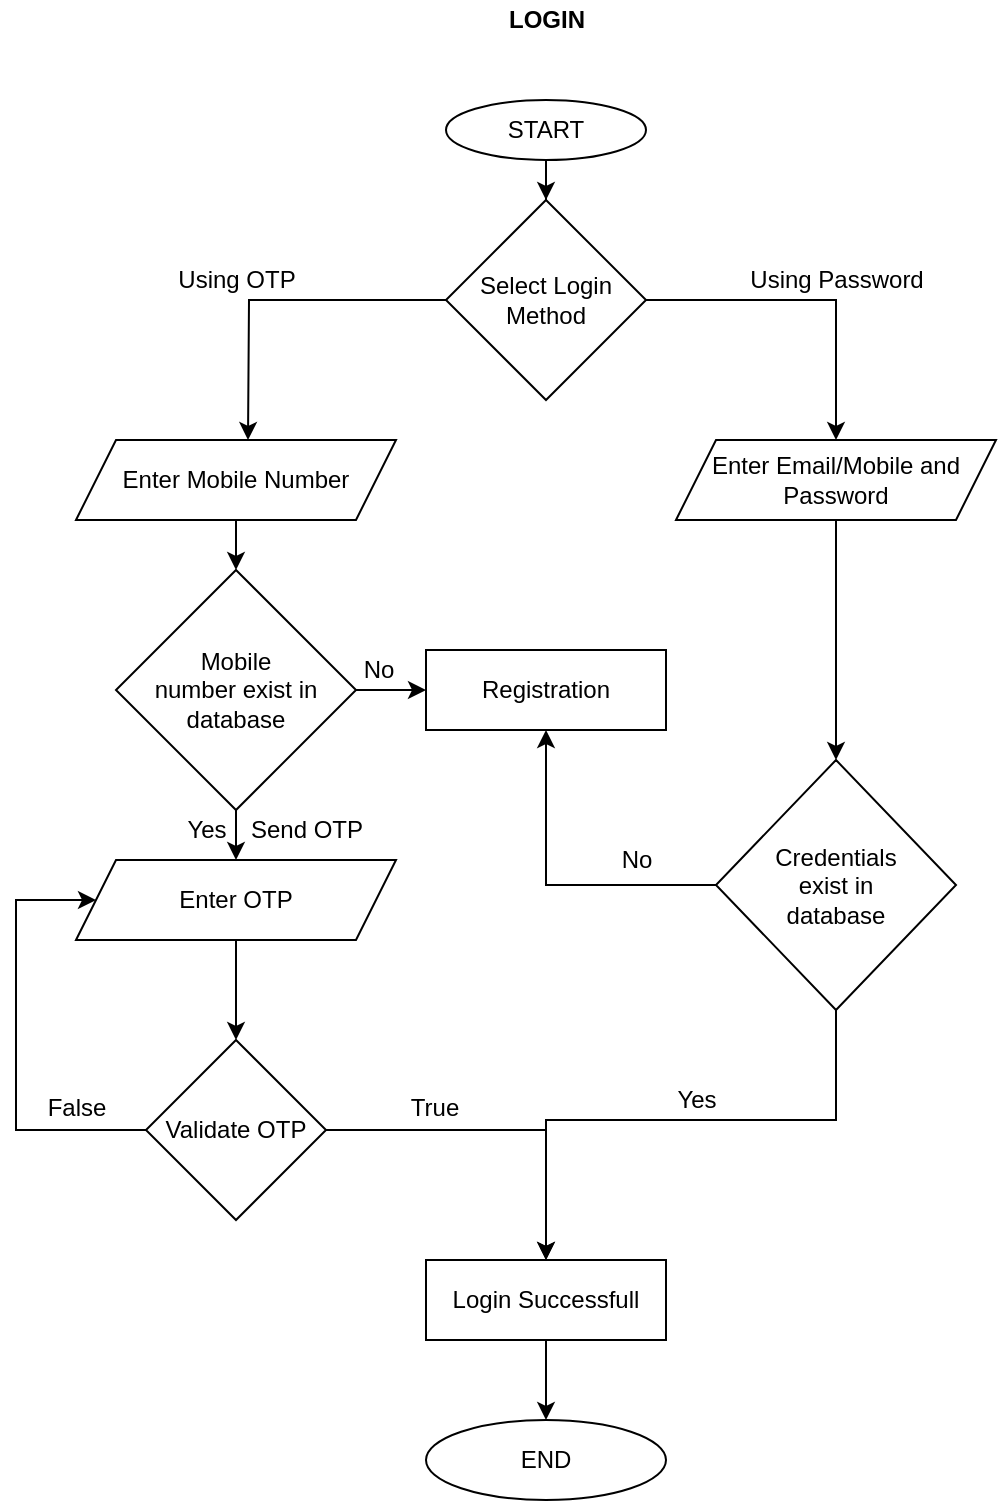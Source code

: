 <mxfile version="14.8.1" type="github">
  <diagram name="Page-1" id="9f46799a-70d6-7492-0946-bef42562c5a5">
    <mxGraphModel dx="923" dy="375" grid="1" gridSize="10" guides="1" tooltips="1" connect="1" arrows="1" fold="1" page="1" pageScale="1" pageWidth="1100" pageHeight="850" background="none" math="0" shadow="0">
      <root>
        <mxCell id="0" />
        <mxCell id="1" parent="0" />
        <mxCell id="yaqRNdVOU31ufmRYn4F9-18" style="edgeStyle=orthogonalEdgeStyle;rounded=0;orthogonalLoop=1;jettySize=auto;html=1;" edge="1" parent="1" source="yaqRNdVOU31ufmRYn4F9-2">
          <mxGeometry relative="1" as="geometry">
            <mxPoint x="276" y="240" as="targetPoint" />
          </mxGeometry>
        </mxCell>
        <mxCell id="yaqRNdVOU31ufmRYn4F9-19" style="edgeStyle=orthogonalEdgeStyle;rounded=0;orthogonalLoop=1;jettySize=auto;html=1;" edge="1" parent="1" source="yaqRNdVOU31ufmRYn4F9-2" target="yaqRNdVOU31ufmRYn4F9-13">
          <mxGeometry relative="1" as="geometry" />
        </mxCell>
        <mxCell id="yaqRNdVOU31ufmRYn4F9-2" value="Select Login Method" style="rhombus;whiteSpace=wrap;html=1;" vertex="1" parent="1">
          <mxGeometry x="375" y="120" width="100" height="100" as="geometry" />
        </mxCell>
        <mxCell id="yaqRNdVOU31ufmRYn4F9-3" value="LOGIN" style="text;html=1;align=center;verticalAlign=middle;resizable=0;points=[];autosize=1;strokeColor=none;fontStyle=1" vertex="1" parent="1">
          <mxGeometry x="400" y="20" width="50" height="20" as="geometry" />
        </mxCell>
        <mxCell id="yaqRNdVOU31ufmRYn4F9-31" style="edgeStyle=orthogonalEdgeStyle;rounded=0;orthogonalLoop=1;jettySize=auto;html=1;exitX=0.5;exitY=1;exitDx=0;exitDy=0;" edge="1" parent="1" source="yaqRNdVOU31ufmRYn4F9-6" target="yaqRNdVOU31ufmRYn4F9-16">
          <mxGeometry relative="1" as="geometry">
            <Array as="points">
              <mxPoint x="570" y="580" />
              <mxPoint x="425" y="580" />
            </Array>
          </mxGeometry>
        </mxCell>
        <mxCell id="yaqRNdVOU31ufmRYn4F9-33" style="edgeStyle=orthogonalEdgeStyle;rounded=0;orthogonalLoop=1;jettySize=auto;html=1;" edge="1" parent="1" source="yaqRNdVOU31ufmRYn4F9-6" target="yaqRNdVOU31ufmRYn4F9-29">
          <mxGeometry relative="1" as="geometry" />
        </mxCell>
        <mxCell id="yaqRNdVOU31ufmRYn4F9-6" value="Credentials&lt;br&gt;exist in&lt;br&gt;database" style="rhombus;whiteSpace=wrap;html=1;" vertex="1" parent="1">
          <mxGeometry x="510" y="400" width="120" height="125" as="geometry" />
        </mxCell>
        <mxCell id="yaqRNdVOU31ufmRYn4F9-21" style="edgeStyle=orthogonalEdgeStyle;rounded=0;orthogonalLoop=1;jettySize=auto;html=1;entryX=0.5;entryY=0;entryDx=0;entryDy=0;" edge="1" parent="1" source="yaqRNdVOU31ufmRYn4F9-9" target="yaqRNdVOU31ufmRYn4F9-14">
          <mxGeometry relative="1" as="geometry" />
        </mxCell>
        <mxCell id="yaqRNdVOU31ufmRYn4F9-32" style="edgeStyle=orthogonalEdgeStyle;rounded=0;orthogonalLoop=1;jettySize=auto;html=1;entryX=0;entryY=0.5;entryDx=0;entryDy=0;" edge="1" parent="1" source="yaqRNdVOU31ufmRYn4F9-9" target="yaqRNdVOU31ufmRYn4F9-29">
          <mxGeometry relative="1" as="geometry" />
        </mxCell>
        <mxCell id="yaqRNdVOU31ufmRYn4F9-9" value="Mobile&lt;br&gt;number exist in&lt;br&gt;database" style="rhombus;whiteSpace=wrap;html=1;" vertex="1" parent="1">
          <mxGeometry x="210" y="305" width="120" height="120" as="geometry" />
        </mxCell>
        <mxCell id="yaqRNdVOU31ufmRYn4F9-45" style="edgeStyle=orthogonalEdgeStyle;rounded=0;orthogonalLoop=1;jettySize=auto;html=1;entryX=0.5;entryY=0;entryDx=0;entryDy=0;" edge="1" parent="1" source="yaqRNdVOU31ufmRYn4F9-10" target="yaqRNdVOU31ufmRYn4F9-2">
          <mxGeometry relative="1" as="geometry" />
        </mxCell>
        <mxCell id="yaqRNdVOU31ufmRYn4F9-10" value="START" style="ellipse;whiteSpace=wrap;html=1;" vertex="1" parent="1">
          <mxGeometry x="375" y="70" width="100" height="30" as="geometry" />
        </mxCell>
        <mxCell id="yaqRNdVOU31ufmRYn4F9-20" style="edgeStyle=orthogonalEdgeStyle;rounded=0;orthogonalLoop=1;jettySize=auto;html=1;entryX=0.5;entryY=0;entryDx=0;entryDy=0;" edge="1" parent="1" source="yaqRNdVOU31ufmRYn4F9-12" target="yaqRNdVOU31ufmRYn4F9-9">
          <mxGeometry relative="1" as="geometry" />
        </mxCell>
        <mxCell id="yaqRNdVOU31ufmRYn4F9-12" value="&lt;span&gt;Enter Mobile Number&lt;/span&gt;" style="shape=parallelogram;perimeter=parallelogramPerimeter;whiteSpace=wrap;html=1;fixedSize=1;" vertex="1" parent="1">
          <mxGeometry x="190" y="240" width="160" height="40" as="geometry" />
        </mxCell>
        <mxCell id="yaqRNdVOU31ufmRYn4F9-22" style="edgeStyle=orthogonalEdgeStyle;rounded=0;orthogonalLoop=1;jettySize=auto;html=1;entryX=0.5;entryY=0;entryDx=0;entryDy=0;" edge="1" parent="1" source="yaqRNdVOU31ufmRYn4F9-13" target="yaqRNdVOU31ufmRYn4F9-6">
          <mxGeometry relative="1" as="geometry" />
        </mxCell>
        <mxCell id="yaqRNdVOU31ufmRYn4F9-13" value="&lt;span&gt;Enter Email/Mobile and Password&lt;/span&gt;" style="shape=parallelogram;perimeter=parallelogramPerimeter;whiteSpace=wrap;html=1;fixedSize=1;" vertex="1" parent="1">
          <mxGeometry x="490" y="240" width="160" height="40" as="geometry" />
        </mxCell>
        <mxCell id="yaqRNdVOU31ufmRYn4F9-25" style="edgeStyle=orthogonalEdgeStyle;rounded=0;orthogonalLoop=1;jettySize=auto;html=1;entryX=0.5;entryY=0;entryDx=0;entryDy=0;" edge="1" parent="1" source="yaqRNdVOU31ufmRYn4F9-14" target="yaqRNdVOU31ufmRYn4F9-15">
          <mxGeometry relative="1" as="geometry" />
        </mxCell>
        <mxCell id="yaqRNdVOU31ufmRYn4F9-14" value="&lt;span&gt;Enter OTP&lt;/span&gt;" style="shape=parallelogram;perimeter=parallelogramPerimeter;whiteSpace=wrap;html=1;fixedSize=1;" vertex="1" parent="1">
          <mxGeometry x="190" y="450" width="160" height="40" as="geometry" />
        </mxCell>
        <mxCell id="yaqRNdVOU31ufmRYn4F9-24" style="edgeStyle=orthogonalEdgeStyle;rounded=0;orthogonalLoop=1;jettySize=auto;html=1;" edge="1" parent="1" source="yaqRNdVOU31ufmRYn4F9-15" target="yaqRNdVOU31ufmRYn4F9-16">
          <mxGeometry relative="1" as="geometry">
            <Array as="points">
              <mxPoint x="425" y="585" />
            </Array>
          </mxGeometry>
        </mxCell>
        <mxCell id="yaqRNdVOU31ufmRYn4F9-39" style="edgeStyle=orthogonalEdgeStyle;rounded=0;orthogonalLoop=1;jettySize=auto;html=1;entryX=0;entryY=0.5;entryDx=0;entryDy=0;" edge="1" parent="1" source="yaqRNdVOU31ufmRYn4F9-15" target="yaqRNdVOU31ufmRYn4F9-14">
          <mxGeometry relative="1" as="geometry">
            <Array as="points">
              <mxPoint x="160" y="585" />
              <mxPoint x="160" y="470" />
            </Array>
          </mxGeometry>
        </mxCell>
        <mxCell id="yaqRNdVOU31ufmRYn4F9-15" value="Validate OTP" style="rhombus;whiteSpace=wrap;html=1;" vertex="1" parent="1">
          <mxGeometry x="225" y="540" width="90" height="90" as="geometry" />
        </mxCell>
        <mxCell id="yaqRNdVOU31ufmRYn4F9-44" style="edgeStyle=orthogonalEdgeStyle;rounded=0;orthogonalLoop=1;jettySize=auto;html=1;entryX=0.5;entryY=0;entryDx=0;entryDy=0;" edge="1" parent="1" source="yaqRNdVOU31ufmRYn4F9-16" target="yaqRNdVOU31ufmRYn4F9-43">
          <mxGeometry relative="1" as="geometry" />
        </mxCell>
        <mxCell id="yaqRNdVOU31ufmRYn4F9-16" value="Login Successfull" style="whiteSpace=wrap;html=1;" vertex="1" parent="1">
          <mxGeometry x="365" y="650" width="120" height="40" as="geometry" />
        </mxCell>
        <mxCell id="yaqRNdVOU31ufmRYn4F9-26" value="Using OTP" style="text;html=1;align=center;verticalAlign=middle;resizable=0;points=[];autosize=1;strokeColor=none;" vertex="1" parent="1">
          <mxGeometry x="235" y="150" width="70" height="20" as="geometry" />
        </mxCell>
        <mxCell id="yaqRNdVOU31ufmRYn4F9-27" value="Using Password" style="text;html=1;align=center;verticalAlign=middle;resizable=0;points=[];autosize=1;strokeColor=none;" vertex="1" parent="1">
          <mxGeometry x="520" y="150" width="100" height="20" as="geometry" />
        </mxCell>
        <mxCell id="yaqRNdVOU31ufmRYn4F9-29" value="Registration" style="whiteSpace=wrap;html=1;" vertex="1" parent="1">
          <mxGeometry x="365" y="345" width="120" height="40" as="geometry" />
        </mxCell>
        <mxCell id="yaqRNdVOU31ufmRYn4F9-34" value="No" style="text;html=1;align=center;verticalAlign=middle;resizable=0;points=[];autosize=1;strokeColor=none;" vertex="1" parent="1">
          <mxGeometry x="326" y="345" width="30" height="20" as="geometry" />
        </mxCell>
        <mxCell id="yaqRNdVOU31ufmRYn4F9-35" value="No" style="text;html=1;align=center;verticalAlign=middle;resizable=0;points=[];autosize=1;strokeColor=none;" vertex="1" parent="1">
          <mxGeometry x="455" y="440" width="30" height="20" as="geometry" />
        </mxCell>
        <mxCell id="yaqRNdVOU31ufmRYn4F9-36" value="True" style="text;html=1;align=center;verticalAlign=middle;resizable=0;points=[];autosize=1;strokeColor=none;" vertex="1" parent="1">
          <mxGeometry x="349" y="564" width="40" height="20" as="geometry" />
        </mxCell>
        <mxCell id="yaqRNdVOU31ufmRYn4F9-37" value="Yes" style="text;html=1;align=center;verticalAlign=middle;resizable=0;points=[];autosize=1;strokeColor=none;" vertex="1" parent="1">
          <mxGeometry x="480" y="560" width="40" height="20" as="geometry" />
        </mxCell>
        <mxCell id="yaqRNdVOU31ufmRYn4F9-40" value="False" style="text;html=1;align=center;verticalAlign=middle;resizable=0;points=[];autosize=1;strokeColor=none;" vertex="1" parent="1">
          <mxGeometry x="170" y="564" width="40" height="20" as="geometry" />
        </mxCell>
        <mxCell id="yaqRNdVOU31ufmRYn4F9-41" value="Send OTP" style="text;html=1;align=center;verticalAlign=middle;resizable=0;points=[];autosize=1;strokeColor=none;" vertex="1" parent="1">
          <mxGeometry x="270" y="425" width="70" height="20" as="geometry" />
        </mxCell>
        <mxCell id="yaqRNdVOU31ufmRYn4F9-42" value="Yes" style="text;html=1;align=center;verticalAlign=middle;resizable=0;points=[];autosize=1;strokeColor=none;" vertex="1" parent="1">
          <mxGeometry x="235" y="425" width="40" height="20" as="geometry" />
        </mxCell>
        <mxCell id="yaqRNdVOU31ufmRYn4F9-43" value="END" style="ellipse;whiteSpace=wrap;html=1;" vertex="1" parent="1">
          <mxGeometry x="365" y="730" width="120" height="40" as="geometry" />
        </mxCell>
      </root>
    </mxGraphModel>
  </diagram>
</mxfile>

